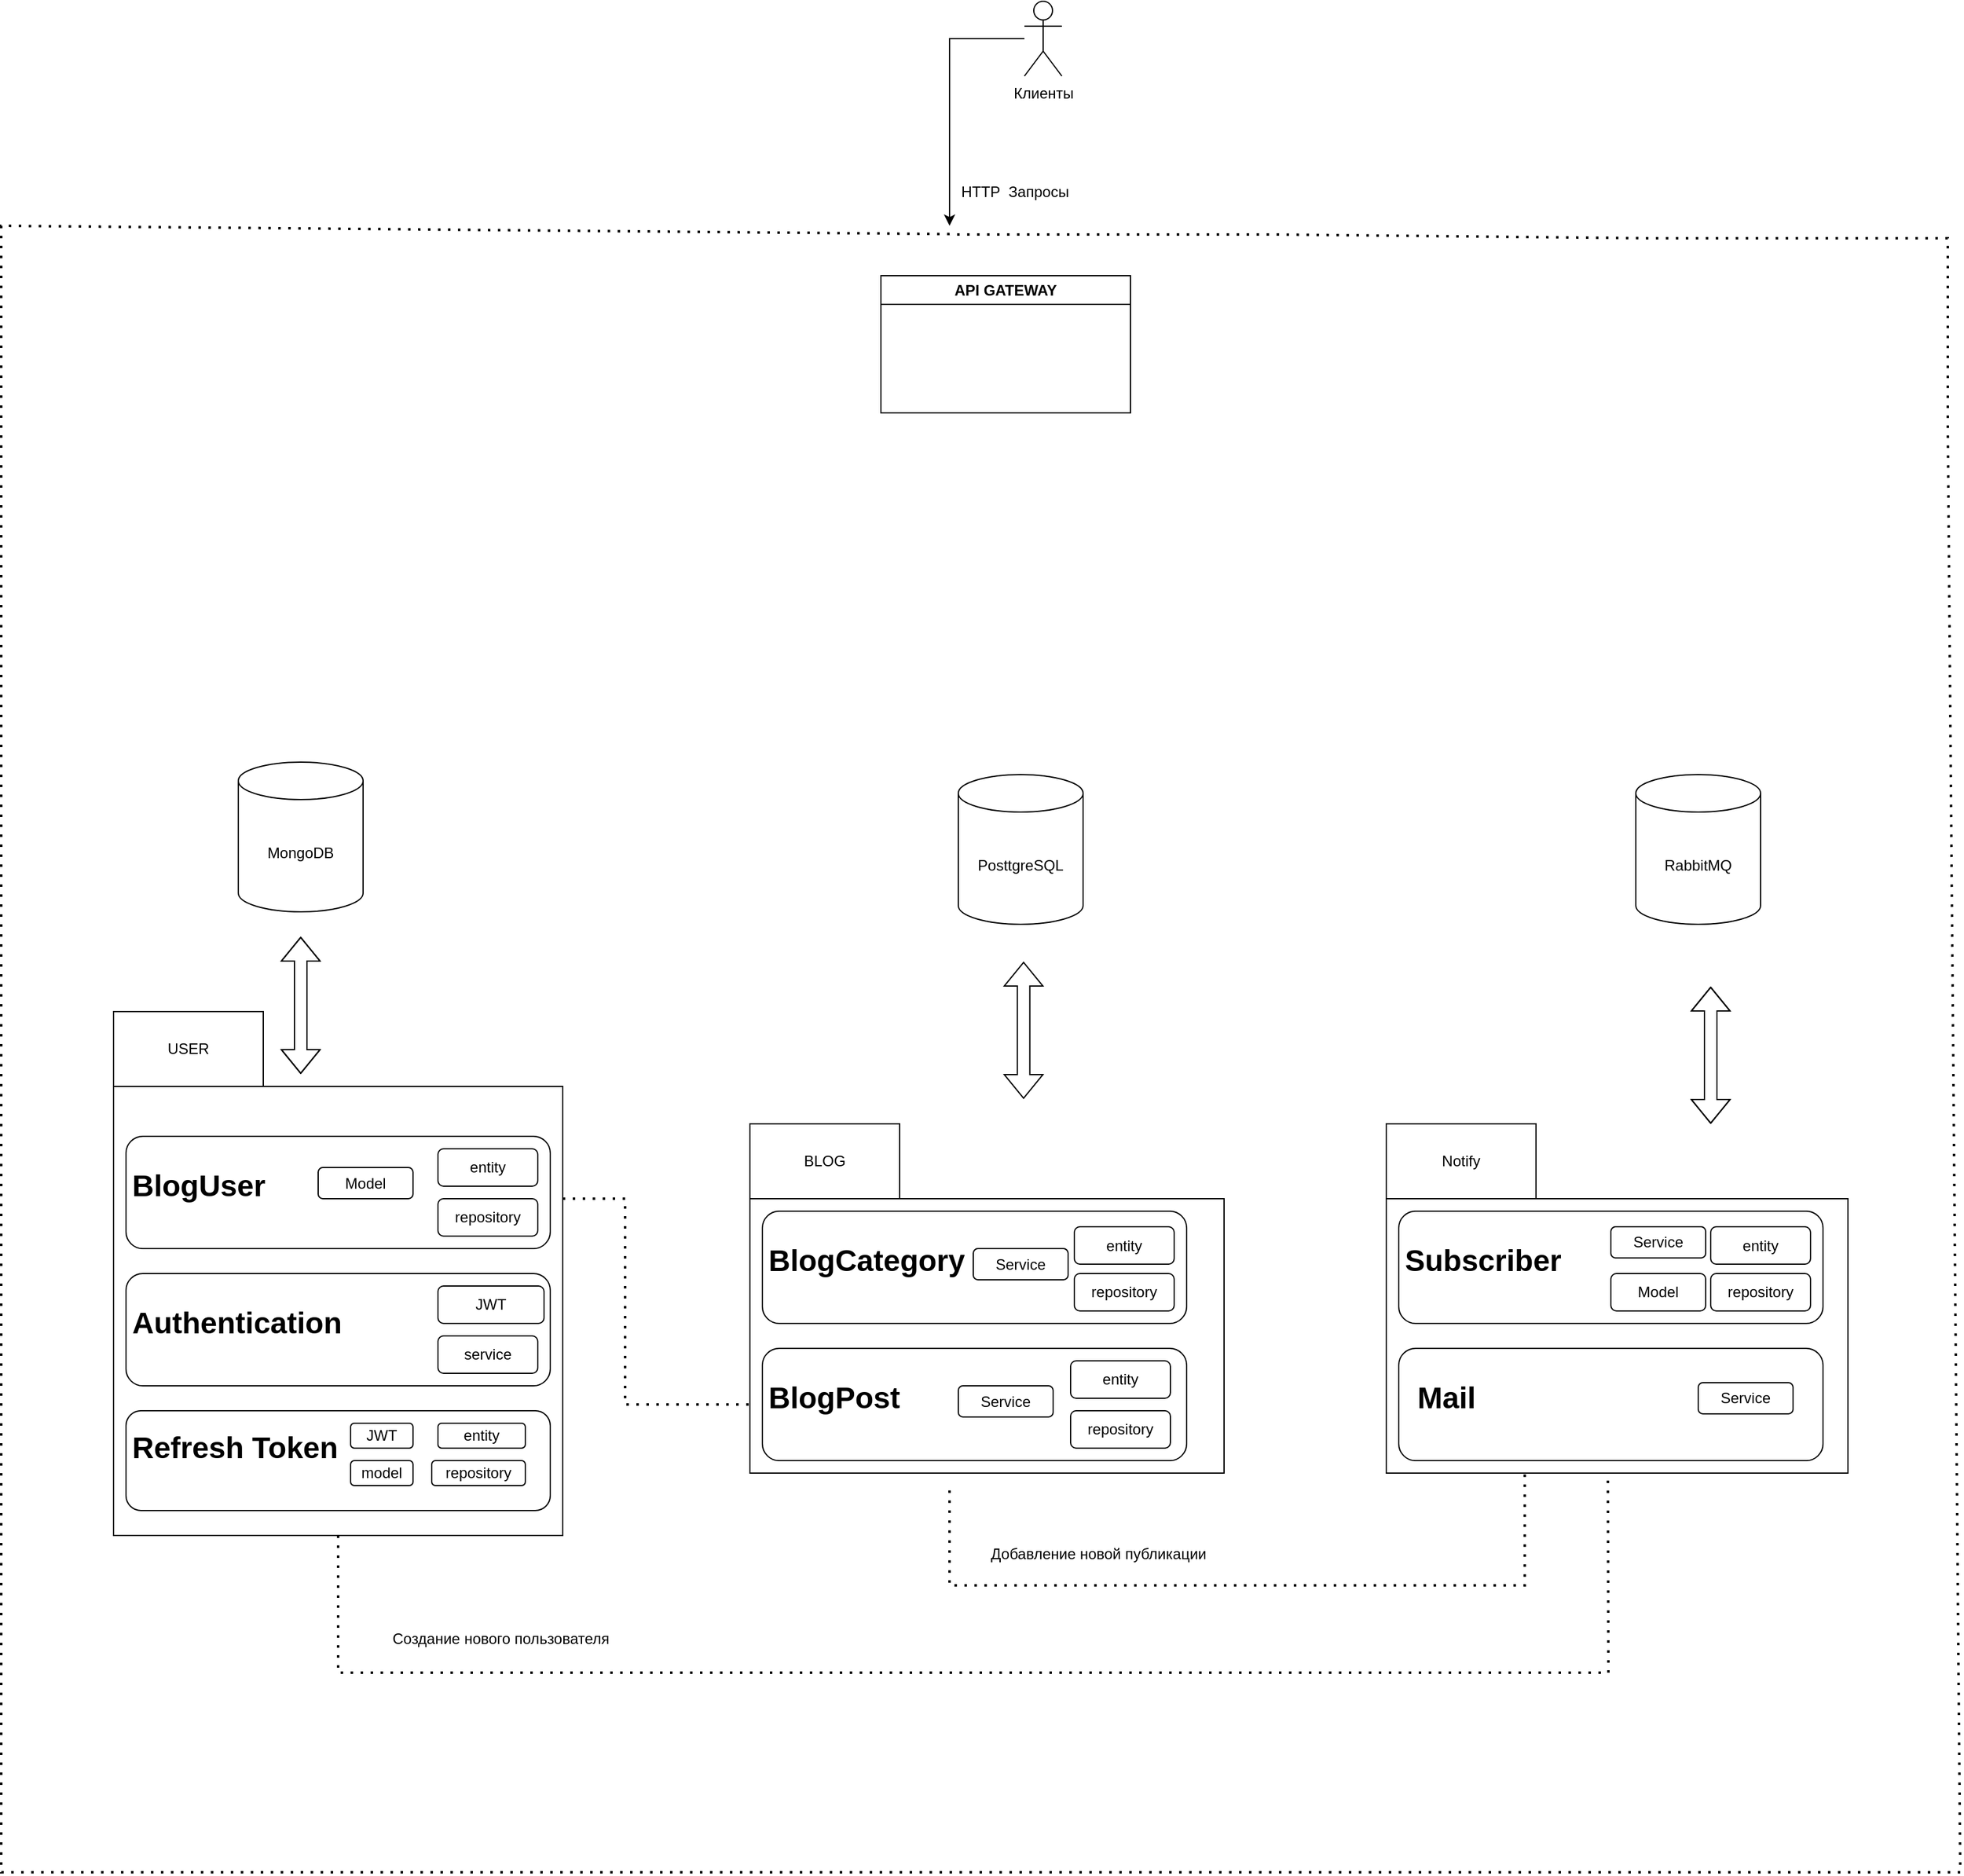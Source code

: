 <mxfile version="22.1.5" type="device">
  <diagram name="Страница — 1" id="syPpNSsq6QE5tAF1wLqR">
    <mxGraphModel dx="1593" dy="2020" grid="1" gridSize="10" guides="1" tooltips="1" connect="1" arrows="1" fold="1" page="1" pageScale="1" pageWidth="827" pageHeight="1169" math="0" shadow="0">
      <root>
        <mxCell id="0" />
        <mxCell id="1" parent="0" />
        <mxCell id="xWCHFZRPRNQeNoZsIVFs-1" value="" style="rounded=0;whiteSpace=wrap;html=1;" vertex="1" parent="1">
          <mxGeometry x="250" y="130" width="360" height="360" as="geometry" />
        </mxCell>
        <mxCell id="xWCHFZRPRNQeNoZsIVFs-4" value="" style="rounded=1;whiteSpace=wrap;html=1;" vertex="1" parent="1">
          <mxGeometry x="260" y="170" width="340" height="90" as="geometry" />
        </mxCell>
        <mxCell id="xWCHFZRPRNQeNoZsIVFs-5" value="" style="rounded=1;whiteSpace=wrap;html=1;" vertex="1" parent="1">
          <mxGeometry x="260" y="280" width="340" height="90" as="geometry" />
        </mxCell>
        <mxCell id="xWCHFZRPRNQeNoZsIVFs-6" value="&lt;h1&gt;BlogUser&lt;/h1&gt;" style="text;html=1;strokeColor=none;fillColor=none;spacing=5;spacingTop=-20;whiteSpace=wrap;overflow=hidden;rounded=0;" vertex="1" parent="1">
          <mxGeometry x="260" y="190" width="120" height="40" as="geometry" />
        </mxCell>
        <mxCell id="xWCHFZRPRNQeNoZsIVFs-7" value="&lt;h1&gt;Authentication&lt;/h1&gt;" style="text;html=1;strokeColor=none;fillColor=none;spacing=5;spacingTop=-20;whiteSpace=wrap;overflow=hidden;rounded=0;" vertex="1" parent="1">
          <mxGeometry x="260" y="300" width="190" height="40" as="geometry" />
        </mxCell>
        <mxCell id="xWCHFZRPRNQeNoZsIVFs-8" value="" style="rounded=1;whiteSpace=wrap;html=1;" vertex="1" parent="1">
          <mxGeometry x="260" y="390" width="340" height="80" as="geometry" />
        </mxCell>
        <mxCell id="xWCHFZRPRNQeNoZsIVFs-9" value="&lt;h1&gt;Refresh Token&lt;/h1&gt;" style="text;html=1;strokeColor=none;fillColor=none;spacing=5;spacingTop=-20;whiteSpace=wrap;overflow=hidden;rounded=0;" vertex="1" parent="1">
          <mxGeometry x="260" y="400" width="190" height="40" as="geometry" />
        </mxCell>
        <mxCell id="xWCHFZRPRNQeNoZsIVFs-10" value="Model" style="rounded=1;whiteSpace=wrap;html=1;" vertex="1" parent="1">
          <mxGeometry x="414" y="195" width="76" height="25" as="geometry" />
        </mxCell>
        <mxCell id="xWCHFZRPRNQeNoZsIVFs-11" value="entity" style="rounded=1;whiteSpace=wrap;html=1;" vertex="1" parent="1">
          <mxGeometry x="510" y="180" width="80" height="30" as="geometry" />
        </mxCell>
        <mxCell id="xWCHFZRPRNQeNoZsIVFs-12" value="repository" style="rounded=1;whiteSpace=wrap;html=1;" vertex="1" parent="1">
          <mxGeometry x="510" y="220" width="80" height="30" as="geometry" />
        </mxCell>
        <mxCell id="xWCHFZRPRNQeNoZsIVFs-13" value="JWT" style="rounded=1;whiteSpace=wrap;html=1;" vertex="1" parent="1">
          <mxGeometry x="510" y="290" width="85" height="30" as="geometry" />
        </mxCell>
        <mxCell id="xWCHFZRPRNQeNoZsIVFs-14" value="service" style="rounded=1;whiteSpace=wrap;html=1;" vertex="1" parent="1">
          <mxGeometry x="510" y="330" width="80" height="30" as="geometry" />
        </mxCell>
        <mxCell id="xWCHFZRPRNQeNoZsIVFs-15" value="JWT" style="rounded=1;whiteSpace=wrap;html=1;" vertex="1" parent="1">
          <mxGeometry x="440" y="400" width="50" height="20" as="geometry" />
        </mxCell>
        <mxCell id="xWCHFZRPRNQeNoZsIVFs-16" value="repository" style="rounded=1;whiteSpace=wrap;html=1;" vertex="1" parent="1">
          <mxGeometry x="505" y="430" width="75" height="20" as="geometry" />
        </mxCell>
        <mxCell id="xWCHFZRPRNQeNoZsIVFs-17" value="model" style="rounded=1;whiteSpace=wrap;html=1;" vertex="1" parent="1">
          <mxGeometry x="440" y="430" width="50" height="20" as="geometry" />
        </mxCell>
        <mxCell id="xWCHFZRPRNQeNoZsIVFs-18" value="entity" style="rounded=1;whiteSpace=wrap;html=1;" vertex="1" parent="1">
          <mxGeometry x="510" y="400" width="70" height="20" as="geometry" />
        </mxCell>
        <mxCell id="xWCHFZRPRNQeNoZsIVFs-20" value="USER" style="rounded=0;whiteSpace=wrap;html=1;" vertex="1" parent="1">
          <mxGeometry x="250" y="70" width="120" height="60" as="geometry" />
        </mxCell>
        <mxCell id="xWCHFZRPRNQeNoZsIVFs-21" value="" style="rounded=0;whiteSpace=wrap;html=1;" vertex="1" parent="1">
          <mxGeometry x="760" y="220" width="380" height="220" as="geometry" />
        </mxCell>
        <mxCell id="xWCHFZRPRNQeNoZsIVFs-22" value="" style="rounded=1;whiteSpace=wrap;html=1;" vertex="1" parent="1">
          <mxGeometry x="770" y="230" width="340" height="90" as="geometry" />
        </mxCell>
        <mxCell id="xWCHFZRPRNQeNoZsIVFs-23" value="" style="rounded=1;whiteSpace=wrap;html=1;" vertex="1" parent="1">
          <mxGeometry x="770" y="340" width="340" height="90" as="geometry" />
        </mxCell>
        <mxCell id="xWCHFZRPRNQeNoZsIVFs-24" value="&lt;h1&gt;BlogCategory&lt;/h1&gt;" style="text;html=1;strokeColor=none;fillColor=none;spacing=5;spacingTop=-20;whiteSpace=wrap;overflow=hidden;rounded=0;" vertex="1" parent="1">
          <mxGeometry x="770" y="250" width="170" height="40" as="geometry" />
        </mxCell>
        <mxCell id="xWCHFZRPRNQeNoZsIVFs-25" value="&lt;h1&gt;BlogPost&lt;/h1&gt;" style="text;html=1;strokeColor=none;fillColor=none;spacing=5;spacingTop=-20;whiteSpace=wrap;overflow=hidden;rounded=0;" vertex="1" parent="1">
          <mxGeometry x="770" y="360" width="190" height="40" as="geometry" />
        </mxCell>
        <mxCell id="xWCHFZRPRNQeNoZsIVFs-28" value="Service" style="rounded=1;whiteSpace=wrap;html=1;" vertex="1" parent="1">
          <mxGeometry x="939" y="260" width="76" height="25" as="geometry" />
        </mxCell>
        <mxCell id="xWCHFZRPRNQeNoZsIVFs-29" value="entity" style="rounded=1;whiteSpace=wrap;html=1;" vertex="1" parent="1">
          <mxGeometry x="1020" y="242.5" width="80" height="30" as="geometry" />
        </mxCell>
        <mxCell id="xWCHFZRPRNQeNoZsIVFs-30" value="repository" style="rounded=1;whiteSpace=wrap;html=1;" vertex="1" parent="1">
          <mxGeometry x="1020" y="280" width="80" height="30" as="geometry" />
        </mxCell>
        <mxCell id="xWCHFZRPRNQeNoZsIVFs-37" value="BLOG" style="rounded=0;whiteSpace=wrap;html=1;" vertex="1" parent="1">
          <mxGeometry x="760" y="160" width="120" height="60" as="geometry" />
        </mxCell>
        <mxCell id="xWCHFZRPRNQeNoZsIVFs-38" value="Service" style="rounded=1;whiteSpace=wrap;html=1;" vertex="1" parent="1">
          <mxGeometry x="927" y="370" width="76" height="25" as="geometry" />
        </mxCell>
        <mxCell id="xWCHFZRPRNQeNoZsIVFs-39" value="entity" style="rounded=1;whiteSpace=wrap;html=1;" vertex="1" parent="1">
          <mxGeometry x="1017" y="350" width="80" height="30" as="geometry" />
        </mxCell>
        <mxCell id="xWCHFZRPRNQeNoZsIVFs-40" value="repository" style="rounded=1;whiteSpace=wrap;html=1;" vertex="1" parent="1">
          <mxGeometry x="1017" y="390" width="80" height="30" as="geometry" />
        </mxCell>
        <mxCell id="xWCHFZRPRNQeNoZsIVFs-44" value="" style="endArrow=none;dashed=1;html=1;dashPattern=1 3;strokeWidth=2;rounded=0;entryX=0;entryY=0.75;entryDx=0;entryDy=0;exitX=1;exitY=0.25;exitDx=0;exitDy=0;" edge="1" parent="1" source="xWCHFZRPRNQeNoZsIVFs-1" target="xWCHFZRPRNQeNoZsIVFs-21">
          <mxGeometry width="50" height="50" relative="1" as="geometry">
            <mxPoint x="590" y="330" as="sourcePoint" />
            <mxPoint x="640" y="280" as="targetPoint" />
            <Array as="points">
              <mxPoint x="660" y="220" />
              <mxPoint x="660" y="385" />
            </Array>
          </mxGeometry>
        </mxCell>
        <mxCell id="xWCHFZRPRNQeNoZsIVFs-45" value="" style="rounded=0;whiteSpace=wrap;html=1;" vertex="1" parent="1">
          <mxGeometry x="1270" y="220" width="370" height="220" as="geometry" />
        </mxCell>
        <mxCell id="xWCHFZRPRNQeNoZsIVFs-46" value="" style="rounded=1;whiteSpace=wrap;html=1;" vertex="1" parent="1">
          <mxGeometry x="1280" y="230" width="340" height="90" as="geometry" />
        </mxCell>
        <mxCell id="xWCHFZRPRNQeNoZsIVFs-47" value="" style="rounded=1;whiteSpace=wrap;html=1;" vertex="1" parent="1">
          <mxGeometry x="1280" y="340" width="340" height="90" as="geometry" />
        </mxCell>
        <mxCell id="xWCHFZRPRNQeNoZsIVFs-48" value="&lt;h1&gt;Subscriber&lt;/h1&gt;" style="text;html=1;strokeColor=none;fillColor=none;spacing=5;spacingTop=-20;whiteSpace=wrap;overflow=hidden;rounded=0;" vertex="1" parent="1">
          <mxGeometry x="1280" y="250" width="170" height="40" as="geometry" />
        </mxCell>
        <mxCell id="xWCHFZRPRNQeNoZsIVFs-49" value="&lt;h1&gt;Mail&lt;/h1&gt;" style="text;html=1;strokeColor=none;fillColor=none;spacing=5;spacingTop=-20;whiteSpace=wrap;overflow=hidden;rounded=0;" vertex="1" parent="1">
          <mxGeometry x="1290" y="360" width="190" height="40" as="geometry" />
        </mxCell>
        <mxCell id="xWCHFZRPRNQeNoZsIVFs-50" value="Service" style="rounded=1;whiteSpace=wrap;html=1;" vertex="1" parent="1">
          <mxGeometry x="1450" y="242.5" width="76" height="25" as="geometry" />
        </mxCell>
        <mxCell id="xWCHFZRPRNQeNoZsIVFs-51" value="entity" style="rounded=1;whiteSpace=wrap;html=1;" vertex="1" parent="1">
          <mxGeometry x="1530" y="242.5" width="80" height="30" as="geometry" />
        </mxCell>
        <mxCell id="xWCHFZRPRNQeNoZsIVFs-52" value="repository" style="rounded=1;whiteSpace=wrap;html=1;" vertex="1" parent="1">
          <mxGeometry x="1530" y="280" width="80" height="30" as="geometry" />
        </mxCell>
        <mxCell id="xWCHFZRPRNQeNoZsIVFs-53" value="Notify&lt;br&gt;" style="rounded=0;whiteSpace=wrap;html=1;" vertex="1" parent="1">
          <mxGeometry x="1270" y="160" width="120" height="60" as="geometry" />
        </mxCell>
        <mxCell id="xWCHFZRPRNQeNoZsIVFs-54" value="Service" style="rounded=1;whiteSpace=wrap;html=1;" vertex="1" parent="1">
          <mxGeometry x="1520" y="367.5" width="76" height="25" as="geometry" />
        </mxCell>
        <mxCell id="xWCHFZRPRNQeNoZsIVFs-58" value="Model" style="rounded=1;whiteSpace=wrap;html=1;" vertex="1" parent="1">
          <mxGeometry x="1450" y="280" width="76" height="30" as="geometry" />
        </mxCell>
        <mxCell id="xWCHFZRPRNQeNoZsIVFs-59" value="" style="endArrow=none;dashed=1;html=1;dashPattern=1 3;strokeWidth=2;rounded=0;entryX=0.48;entryY=1.005;entryDx=0;entryDy=0;entryPerimeter=0;" edge="1" parent="1" target="xWCHFZRPRNQeNoZsIVFs-45">
          <mxGeometry width="50" height="50" relative="1" as="geometry">
            <mxPoint x="430" y="490" as="sourcePoint" />
            <mxPoint x="900" y="440" as="targetPoint" />
            <Array as="points">
              <mxPoint x="430" y="600" />
              <mxPoint x="1448" y="600" />
            </Array>
          </mxGeometry>
        </mxCell>
        <mxCell id="xWCHFZRPRNQeNoZsIVFs-60" value="Создание нового пользователя" style="text;html=1;align=center;verticalAlign=middle;resizable=0;points=[];autosize=1;strokeColor=none;fillColor=none;" vertex="1" parent="1">
          <mxGeometry x="460" y="558" width="200" height="30" as="geometry" />
        </mxCell>
        <mxCell id="xWCHFZRPRNQeNoZsIVFs-61" value="" style="endArrow=none;dashed=1;html=1;dashPattern=1 3;strokeWidth=2;rounded=0;exitX=0.3;exitY=1.005;exitDx=0;exitDy=0;exitPerimeter=0;" edge="1" parent="1" source="xWCHFZRPRNQeNoZsIVFs-45">
          <mxGeometry width="50" height="50" relative="1" as="geometry">
            <mxPoint x="1404" y="450" as="sourcePoint" />
            <mxPoint x="920" y="450" as="targetPoint" />
            <Array as="points">
              <mxPoint x="1381" y="530" />
              <mxPoint x="1050" y="530" />
              <mxPoint x="920" y="530" />
            </Array>
          </mxGeometry>
        </mxCell>
        <mxCell id="xWCHFZRPRNQeNoZsIVFs-62" value="Добавление новой публикации" style="text;html=1;align=center;verticalAlign=middle;resizable=0;points=[];autosize=1;strokeColor=none;fillColor=none;" vertex="1" parent="1">
          <mxGeometry x="939" y="490" width="200" height="30" as="geometry" />
        </mxCell>
        <mxCell id="xWCHFZRPRNQeNoZsIVFs-64" value="RabbitMQ" style="shape=cylinder3;whiteSpace=wrap;html=1;boundedLbl=1;backgroundOutline=1;size=15;" vertex="1" parent="1">
          <mxGeometry x="1470" y="-120" width="100" height="120" as="geometry" />
        </mxCell>
        <mxCell id="xWCHFZRPRNQeNoZsIVFs-65" value="PosttgreSQL&lt;br&gt;" style="shape=cylinder3;whiteSpace=wrap;html=1;boundedLbl=1;backgroundOutline=1;size=15;" vertex="1" parent="1">
          <mxGeometry x="927" y="-120" width="100" height="120" as="geometry" />
        </mxCell>
        <mxCell id="xWCHFZRPRNQeNoZsIVFs-66" value="MongoDB" style="shape=cylinder3;whiteSpace=wrap;html=1;boundedLbl=1;backgroundOutline=1;size=15;" vertex="1" parent="1">
          <mxGeometry x="350" y="-130" width="100" height="120" as="geometry" />
        </mxCell>
        <mxCell id="xWCHFZRPRNQeNoZsIVFs-67" value="" style="shape=flexArrow;endArrow=classic;startArrow=classic;html=1;rounded=0;" edge="1" parent="1">
          <mxGeometry width="100" height="100" relative="1" as="geometry">
            <mxPoint x="400" y="120" as="sourcePoint" />
            <mxPoint x="400" y="10" as="targetPoint" />
            <Array as="points">
              <mxPoint x="400" y="70" />
            </Array>
          </mxGeometry>
        </mxCell>
        <mxCell id="xWCHFZRPRNQeNoZsIVFs-68" value="" style="shape=flexArrow;endArrow=classic;startArrow=classic;html=1;rounded=0;" edge="1" parent="1">
          <mxGeometry width="100" height="100" relative="1" as="geometry">
            <mxPoint x="979.33" y="140" as="sourcePoint" />
            <mxPoint x="979.33" y="30" as="targetPoint" />
            <Array as="points" />
          </mxGeometry>
        </mxCell>
        <mxCell id="xWCHFZRPRNQeNoZsIVFs-69" value="" style="shape=flexArrow;endArrow=classic;startArrow=classic;html=1;rounded=0;" edge="1" parent="1">
          <mxGeometry width="100" height="100" relative="1" as="geometry">
            <mxPoint x="1530" y="160" as="sourcePoint" />
            <mxPoint x="1530" y="50" as="targetPoint" />
            <Array as="points">
              <mxPoint x="1530" y="110" />
            </Array>
          </mxGeometry>
        </mxCell>
        <mxCell id="xWCHFZRPRNQeNoZsIVFs-71" value="API GATEWAY" style="swimlane;whiteSpace=wrap;html=1;" vertex="1" parent="1">
          <mxGeometry x="865" y="-520" width="200" height="110" as="geometry" />
        </mxCell>
        <mxCell id="xWCHFZRPRNQeNoZsIVFs-77" value="" style="edgeStyle=orthogonalEdgeStyle;rounded=0;orthogonalLoop=1;jettySize=auto;html=1;" edge="1" parent="1" source="xWCHFZRPRNQeNoZsIVFs-75">
          <mxGeometry relative="1" as="geometry">
            <mxPoint x="920" y="-560" as="targetPoint" />
            <Array as="points">
              <mxPoint x="920" y="-710" />
            </Array>
          </mxGeometry>
        </mxCell>
        <mxCell id="xWCHFZRPRNQeNoZsIVFs-75" value="Клиенты&lt;br&gt;" style="shape=umlActor;verticalLabelPosition=bottom;verticalAlign=top;html=1;outlineConnect=0;" vertex="1" parent="1">
          <mxGeometry x="980" y="-740" width="30" height="60" as="geometry" />
        </mxCell>
        <mxCell id="xWCHFZRPRNQeNoZsIVFs-78" value="HTTP&amp;nbsp; Запросы&lt;br&gt;" style="text;html=1;align=center;verticalAlign=middle;resizable=0;points=[];autosize=1;strokeColor=none;fillColor=none;" vertex="1" parent="1">
          <mxGeometry x="917" y="-602" width="110" height="30" as="geometry" />
        </mxCell>
        <mxCell id="xWCHFZRPRNQeNoZsIVFs-79" value="" style="endArrow=none;dashed=1;html=1;dashPattern=1 3;strokeWidth=2;rounded=0;" edge="1" parent="1">
          <mxGeometry width="50" height="50" relative="1" as="geometry">
            <mxPoint x="920" y="-553.333" as="sourcePoint" />
            <mxPoint x="920" y="-553" as="targetPoint" />
            <Array as="points">
              <mxPoint x="160" y="-560" />
              <mxPoint x="160" y="760" />
              <mxPoint x="820" y="760" />
              <mxPoint x="1460" y="760" />
              <mxPoint x="1730" y="760" />
              <mxPoint x="1720" y="-400" />
              <mxPoint x="1720" y="-550" />
              <mxPoint x="1480" y="-550" />
              <mxPoint x="1180" y="-553" />
            </Array>
          </mxGeometry>
        </mxCell>
      </root>
    </mxGraphModel>
  </diagram>
</mxfile>
